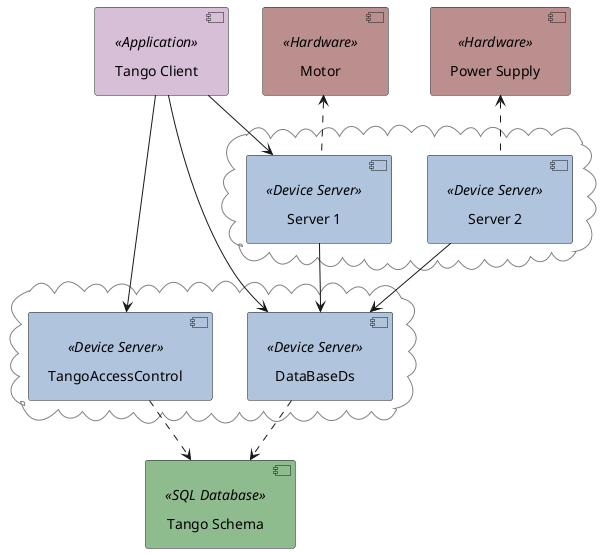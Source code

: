 @startuml

top to bottom direction

skinparam cloudBorderColor Gray
skinparam Padding 5

cloud {
component [DataBaseDs] <<Device Server>> as DBDS #LightSteelBlue
component [TangoAccessControl] <<Device Server>> as TAC #LightSteelBlue
}

cloud {
component [Server 1] <<Device Server>> as DS1 #LightSteelBlue
component [Server 2] <<Device Server>> as DS2 #LightSteelBlue
}

component [Tango Schema] <<SQL Database>> as DB #DarkSeaGreen

component [Tango Client] <<Application>> as DP #Thistle

component [Motor] <<Hardware>> as HW1 #RosyBrown
component [Power Supply] <<Hardware>> as HW2 #RosyBrown

HW1 <.. DS1
HW2 <.. DS2

DS1 --> DBDS
DS2 --> DBDS

DBDS ..> DB
TAC  ..> DB

DP --> DBDS
DP --> TAC
DP --> DS1

@enduml
